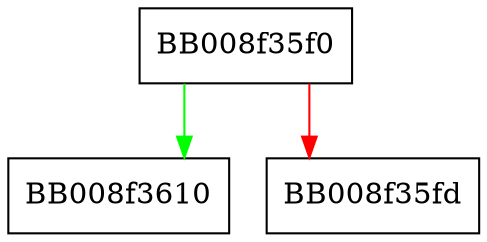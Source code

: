 digraph _dl_mcount_wrapper_check {
  node [shape="box"];
  graph [splines=ortho];
  BB008f35f0 -> BB008f3610 [color="green"];
  BB008f35f0 -> BB008f35fd [color="red"];
}